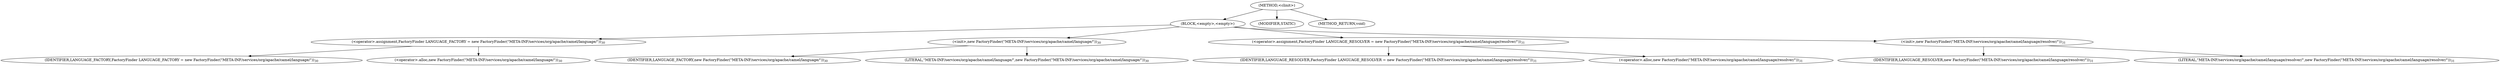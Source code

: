 digraph "&lt;clinit&gt;" {  
"192" [label = <(METHOD,&lt;clinit&gt;)> ]
"193" [label = <(BLOCK,&lt;empty&gt;,&lt;empty&gt;)> ]
"194" [label = <(&lt;operator&gt;.assignment,FactoryFinder LANGUAGE_FACTORY = new FactoryFinder(&quot;META-INF/services/org/apache/camel/language/&quot;))<SUB>30</SUB>> ]
"195" [label = <(IDENTIFIER,LANGUAGE_FACTORY,FactoryFinder LANGUAGE_FACTORY = new FactoryFinder(&quot;META-INF/services/org/apache/camel/language/&quot;))<SUB>30</SUB>> ]
"196" [label = <(&lt;operator&gt;.alloc,new FactoryFinder(&quot;META-INF/services/org/apache/camel/language/&quot;))<SUB>30</SUB>> ]
"197" [label = <(&lt;init&gt;,new FactoryFinder(&quot;META-INF/services/org/apache/camel/language/&quot;))<SUB>30</SUB>> ]
"3" [label = <(IDENTIFIER,LANGUAGE_FACTORY,new FactoryFinder(&quot;META-INF/services/org/apache/camel/language/&quot;))<SUB>30</SUB>> ]
"198" [label = <(LITERAL,&quot;META-INF/services/org/apache/camel/language/&quot;,new FactoryFinder(&quot;META-INF/services/org/apache/camel/language/&quot;))<SUB>30</SUB>> ]
"199" [label = <(&lt;operator&gt;.assignment,FactoryFinder LANGUAGE_RESOLVER = new FactoryFinder(&quot;META-INF/services/org/apache/camel/language/resolver/&quot;))<SUB>31</SUB>> ]
"200" [label = <(IDENTIFIER,LANGUAGE_RESOLVER,FactoryFinder LANGUAGE_RESOLVER = new FactoryFinder(&quot;META-INF/services/org/apache/camel/language/resolver/&quot;))<SUB>31</SUB>> ]
"201" [label = <(&lt;operator&gt;.alloc,new FactoryFinder(&quot;META-INF/services/org/apache/camel/language/resolver/&quot;))<SUB>31</SUB>> ]
"202" [label = <(&lt;init&gt;,new FactoryFinder(&quot;META-INF/services/org/apache/camel/language/resolver/&quot;))<SUB>31</SUB>> ]
"5" [label = <(IDENTIFIER,LANGUAGE_RESOLVER,new FactoryFinder(&quot;META-INF/services/org/apache/camel/language/resolver/&quot;))<SUB>31</SUB>> ]
"203" [label = <(LITERAL,&quot;META-INF/services/org/apache/camel/language/resolver/&quot;,new FactoryFinder(&quot;META-INF/services/org/apache/camel/language/resolver/&quot;))<SUB>31</SUB>> ]
"204" [label = <(MODIFIER,STATIC)> ]
"205" [label = <(METHOD_RETURN,void)> ]
  "192" -> "193" 
  "192" -> "204" 
  "192" -> "205" 
  "193" -> "194" 
  "193" -> "197" 
  "193" -> "199" 
  "193" -> "202" 
  "194" -> "195" 
  "194" -> "196" 
  "197" -> "3" 
  "197" -> "198" 
  "199" -> "200" 
  "199" -> "201" 
  "202" -> "5" 
  "202" -> "203" 
}
